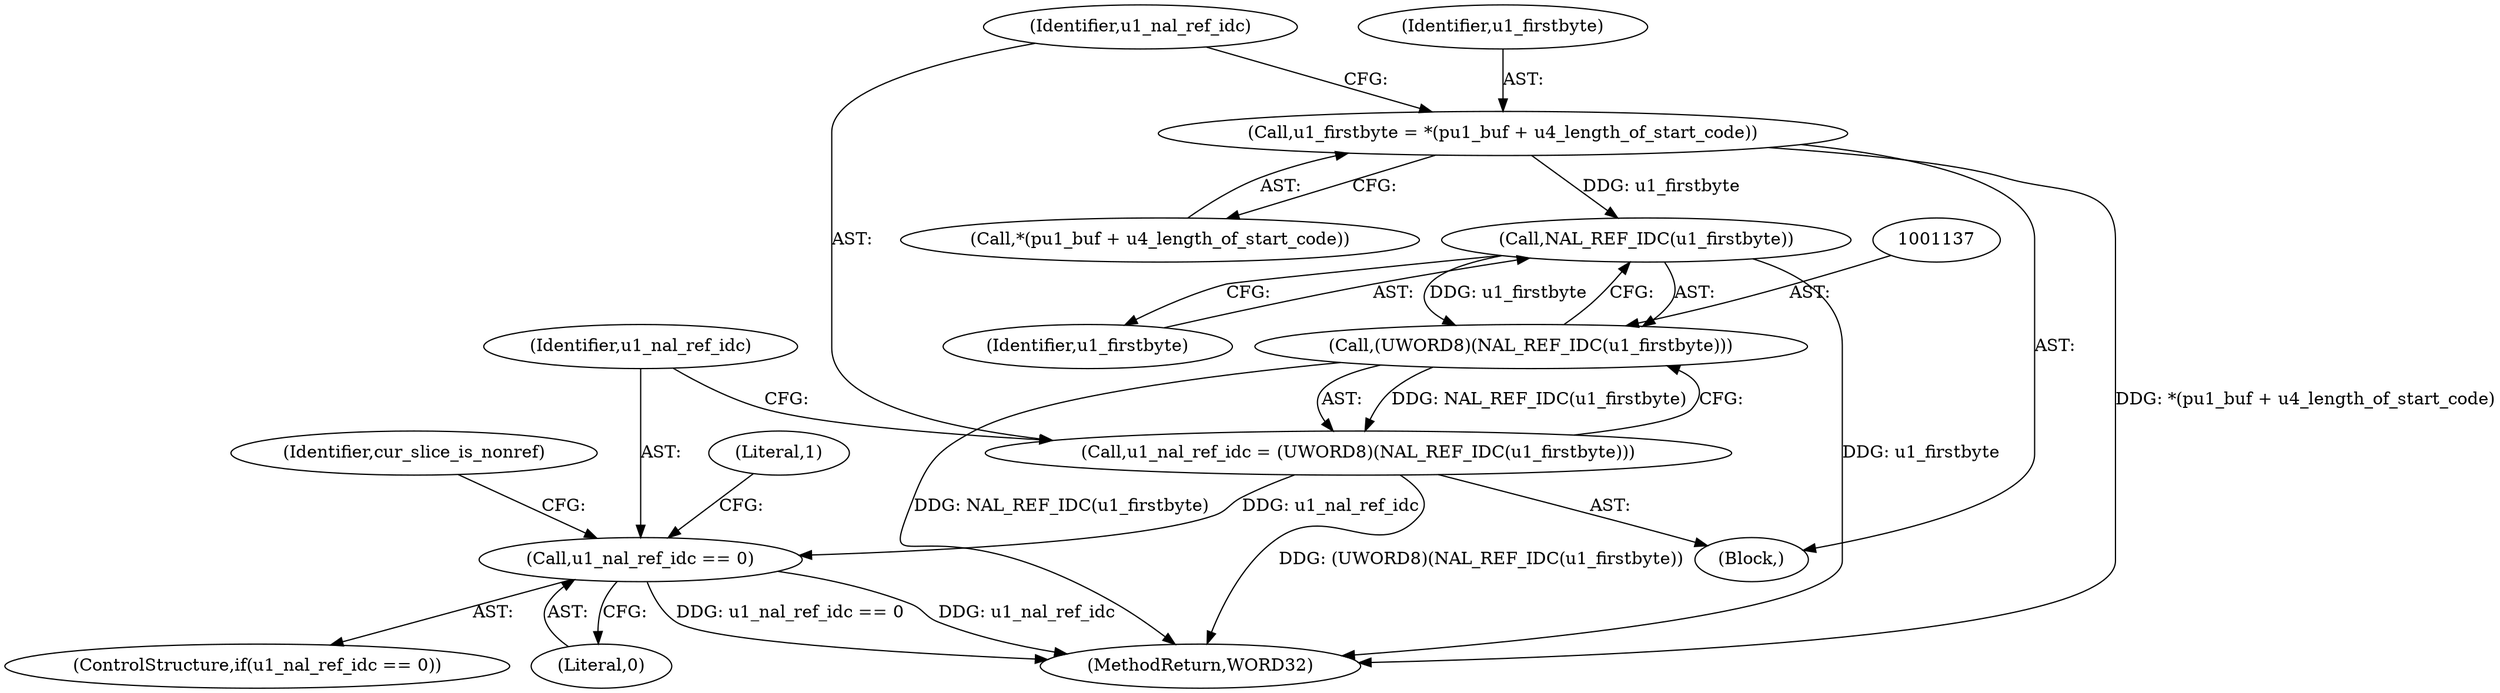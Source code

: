 digraph "0_Android_7109ce3f8f90a28ca9f0ee6e14f6ac5e414c62cf@integer" {
"1001128" [label="(Call,u1_firstbyte = *(pu1_buf + u4_length_of_start_code))"];
"1001138" [label="(Call,NAL_REF_IDC(u1_firstbyte))"];
"1001136" [label="(Call,(UWORD8)(NAL_REF_IDC(u1_firstbyte)))"];
"1001134" [label="(Call,u1_nal_ref_idc = (UWORD8)(NAL_REF_IDC(u1_firstbyte)))"];
"1001141" [label="(Call,u1_nal_ref_idc == 0)"];
"1001142" [label="(Identifier,u1_nal_ref_idc)"];
"1001134" [label="(Call,u1_nal_ref_idc = (UWORD8)(NAL_REF_IDC(u1_firstbyte)))"];
"1001140" [label="(ControlStructure,if(u1_nal_ref_idc == 0))"];
"1001130" [label="(Call,*(pu1_buf + u4_length_of_start_code))"];
"1001128" [label="(Call,u1_firstbyte = *(pu1_buf + u4_length_of_start_code))"];
"1001136" [label="(Call,(UWORD8)(NAL_REF_IDC(u1_firstbyte)))"];
"1001127" [label="(Block,)"];
"1001139" [label="(Identifier,u1_firstbyte)"];
"1001143" [label="(Literal,0)"];
"1001141" [label="(Call,u1_nal_ref_idc == 0)"];
"1001129" [label="(Identifier,u1_firstbyte)"];
"1001146" [label="(Identifier,cur_slice_is_nonref)"];
"1001153" [label="(Literal,1)"];
"1002160" [label="(MethodReturn,WORD32)"];
"1001138" [label="(Call,NAL_REF_IDC(u1_firstbyte))"];
"1001135" [label="(Identifier,u1_nal_ref_idc)"];
"1001128" -> "1001127"  [label="AST: "];
"1001128" -> "1001130"  [label="CFG: "];
"1001129" -> "1001128"  [label="AST: "];
"1001130" -> "1001128"  [label="AST: "];
"1001135" -> "1001128"  [label="CFG: "];
"1001128" -> "1002160"  [label="DDG: *(pu1_buf + u4_length_of_start_code)"];
"1001128" -> "1001138"  [label="DDG: u1_firstbyte"];
"1001138" -> "1001136"  [label="AST: "];
"1001138" -> "1001139"  [label="CFG: "];
"1001139" -> "1001138"  [label="AST: "];
"1001136" -> "1001138"  [label="CFG: "];
"1001138" -> "1002160"  [label="DDG: u1_firstbyte"];
"1001138" -> "1001136"  [label="DDG: u1_firstbyte"];
"1001136" -> "1001134"  [label="AST: "];
"1001137" -> "1001136"  [label="AST: "];
"1001134" -> "1001136"  [label="CFG: "];
"1001136" -> "1002160"  [label="DDG: NAL_REF_IDC(u1_firstbyte)"];
"1001136" -> "1001134"  [label="DDG: NAL_REF_IDC(u1_firstbyte)"];
"1001134" -> "1001127"  [label="AST: "];
"1001135" -> "1001134"  [label="AST: "];
"1001142" -> "1001134"  [label="CFG: "];
"1001134" -> "1002160"  [label="DDG: (UWORD8)(NAL_REF_IDC(u1_firstbyte))"];
"1001134" -> "1001141"  [label="DDG: u1_nal_ref_idc"];
"1001141" -> "1001140"  [label="AST: "];
"1001141" -> "1001143"  [label="CFG: "];
"1001142" -> "1001141"  [label="AST: "];
"1001143" -> "1001141"  [label="AST: "];
"1001146" -> "1001141"  [label="CFG: "];
"1001153" -> "1001141"  [label="CFG: "];
"1001141" -> "1002160"  [label="DDG: u1_nal_ref_idc"];
"1001141" -> "1002160"  [label="DDG: u1_nal_ref_idc == 0"];
}
